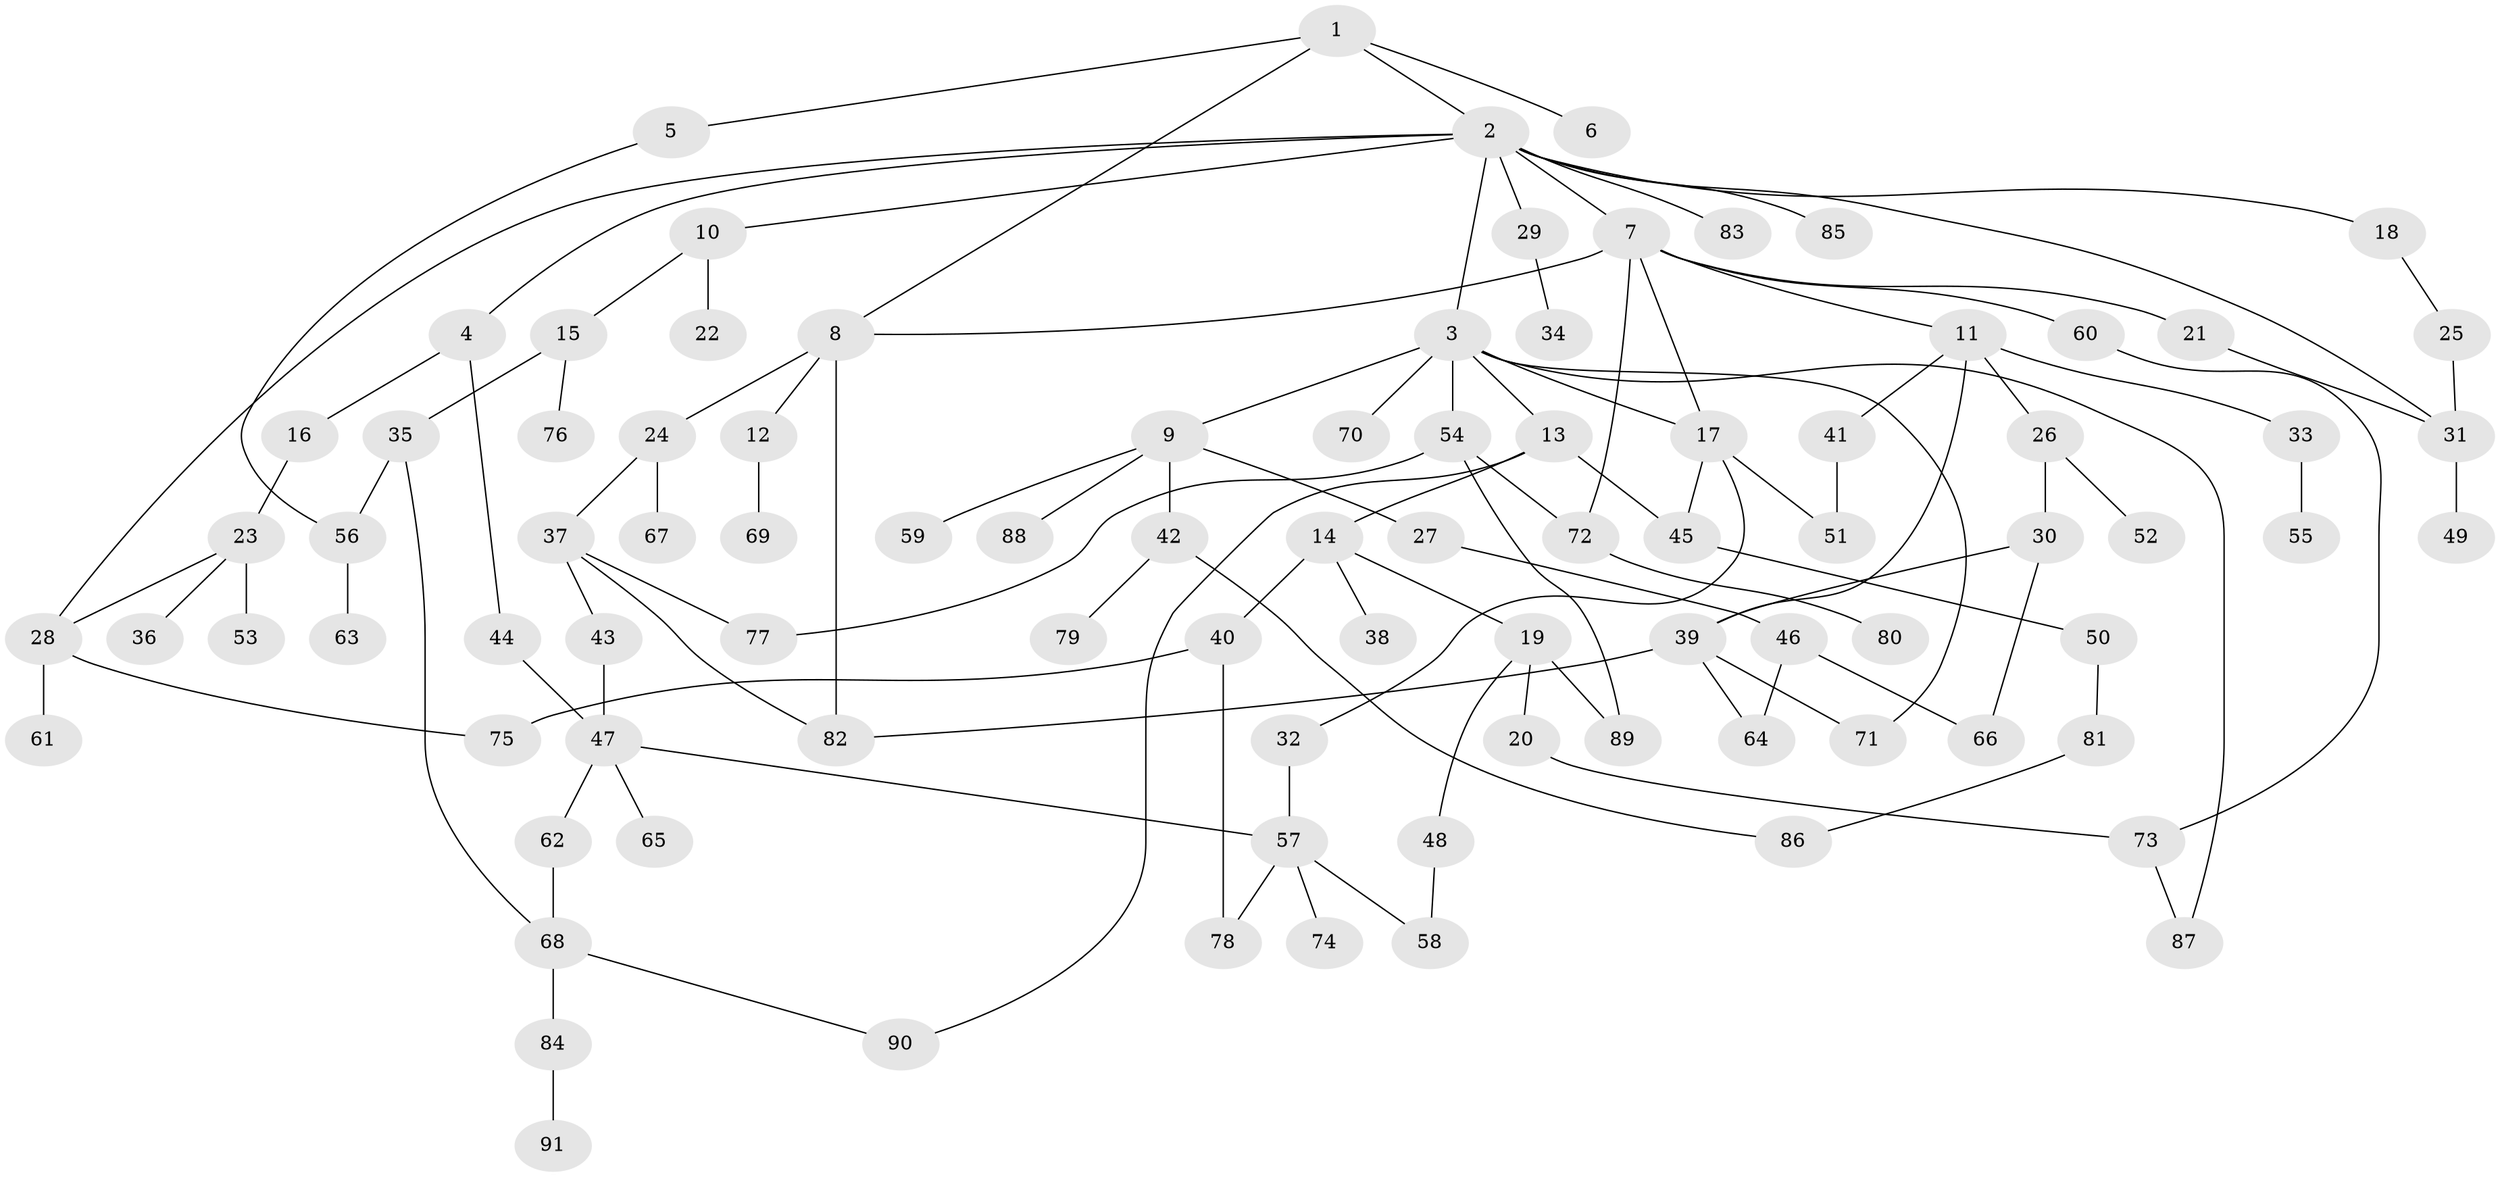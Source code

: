 // coarse degree distribution, {7: 0.08888888888888889, 2: 0.3111111111111111, 1: 0.3111111111111111, 4: 0.1111111111111111, 5: 0.1111111111111111, 6: 0.044444444444444446, 3: 0.022222222222222223}
// Generated by graph-tools (version 1.1) at 2025/45/03/04/25 21:45:07]
// undirected, 91 vertices, 117 edges
graph export_dot {
graph [start="1"]
  node [color=gray90,style=filled];
  1;
  2;
  3;
  4;
  5;
  6;
  7;
  8;
  9;
  10;
  11;
  12;
  13;
  14;
  15;
  16;
  17;
  18;
  19;
  20;
  21;
  22;
  23;
  24;
  25;
  26;
  27;
  28;
  29;
  30;
  31;
  32;
  33;
  34;
  35;
  36;
  37;
  38;
  39;
  40;
  41;
  42;
  43;
  44;
  45;
  46;
  47;
  48;
  49;
  50;
  51;
  52;
  53;
  54;
  55;
  56;
  57;
  58;
  59;
  60;
  61;
  62;
  63;
  64;
  65;
  66;
  67;
  68;
  69;
  70;
  71;
  72;
  73;
  74;
  75;
  76;
  77;
  78;
  79;
  80;
  81;
  82;
  83;
  84;
  85;
  86;
  87;
  88;
  89;
  90;
  91;
  1 -- 2;
  1 -- 5;
  1 -- 6;
  1 -- 8;
  2 -- 3;
  2 -- 4;
  2 -- 7;
  2 -- 10;
  2 -- 18;
  2 -- 29;
  2 -- 31;
  2 -- 83;
  2 -- 85;
  2 -- 28;
  3 -- 9;
  3 -- 13;
  3 -- 54;
  3 -- 70;
  3 -- 87;
  3 -- 17;
  3 -- 71;
  4 -- 16;
  4 -- 44;
  5 -- 56;
  7 -- 11;
  7 -- 17;
  7 -- 21;
  7 -- 60;
  7 -- 72;
  7 -- 8;
  8 -- 12;
  8 -- 24;
  8 -- 82;
  9 -- 27;
  9 -- 42;
  9 -- 59;
  9 -- 88;
  10 -- 15;
  10 -- 22;
  11 -- 26;
  11 -- 33;
  11 -- 39;
  11 -- 41;
  12 -- 69;
  13 -- 14;
  13 -- 45;
  13 -- 90;
  14 -- 19;
  14 -- 38;
  14 -- 40;
  15 -- 35;
  15 -- 76;
  16 -- 23;
  17 -- 32;
  17 -- 45;
  17 -- 51;
  18 -- 25;
  19 -- 20;
  19 -- 48;
  19 -- 89;
  20 -- 73;
  21 -- 31;
  23 -- 28;
  23 -- 36;
  23 -- 53;
  24 -- 37;
  24 -- 67;
  25 -- 31;
  26 -- 30;
  26 -- 52;
  27 -- 46;
  28 -- 61;
  28 -- 75;
  29 -- 34;
  30 -- 66;
  30 -- 39;
  31 -- 49;
  32 -- 57;
  33 -- 55;
  35 -- 56;
  35 -- 68;
  37 -- 43;
  37 -- 77;
  37 -- 82;
  39 -- 71;
  39 -- 64;
  39 -- 82;
  40 -- 75;
  40 -- 78;
  41 -- 51;
  42 -- 79;
  42 -- 86;
  43 -- 47;
  44 -- 47;
  45 -- 50;
  46 -- 64;
  46 -- 66;
  47 -- 62;
  47 -- 65;
  47 -- 57;
  48 -- 58;
  50 -- 81;
  54 -- 72;
  54 -- 89;
  54 -- 77;
  56 -- 63;
  57 -- 74;
  57 -- 78;
  57 -- 58;
  60 -- 73;
  62 -- 68;
  68 -- 84;
  68 -- 90;
  72 -- 80;
  73 -- 87;
  81 -- 86;
  84 -- 91;
}

